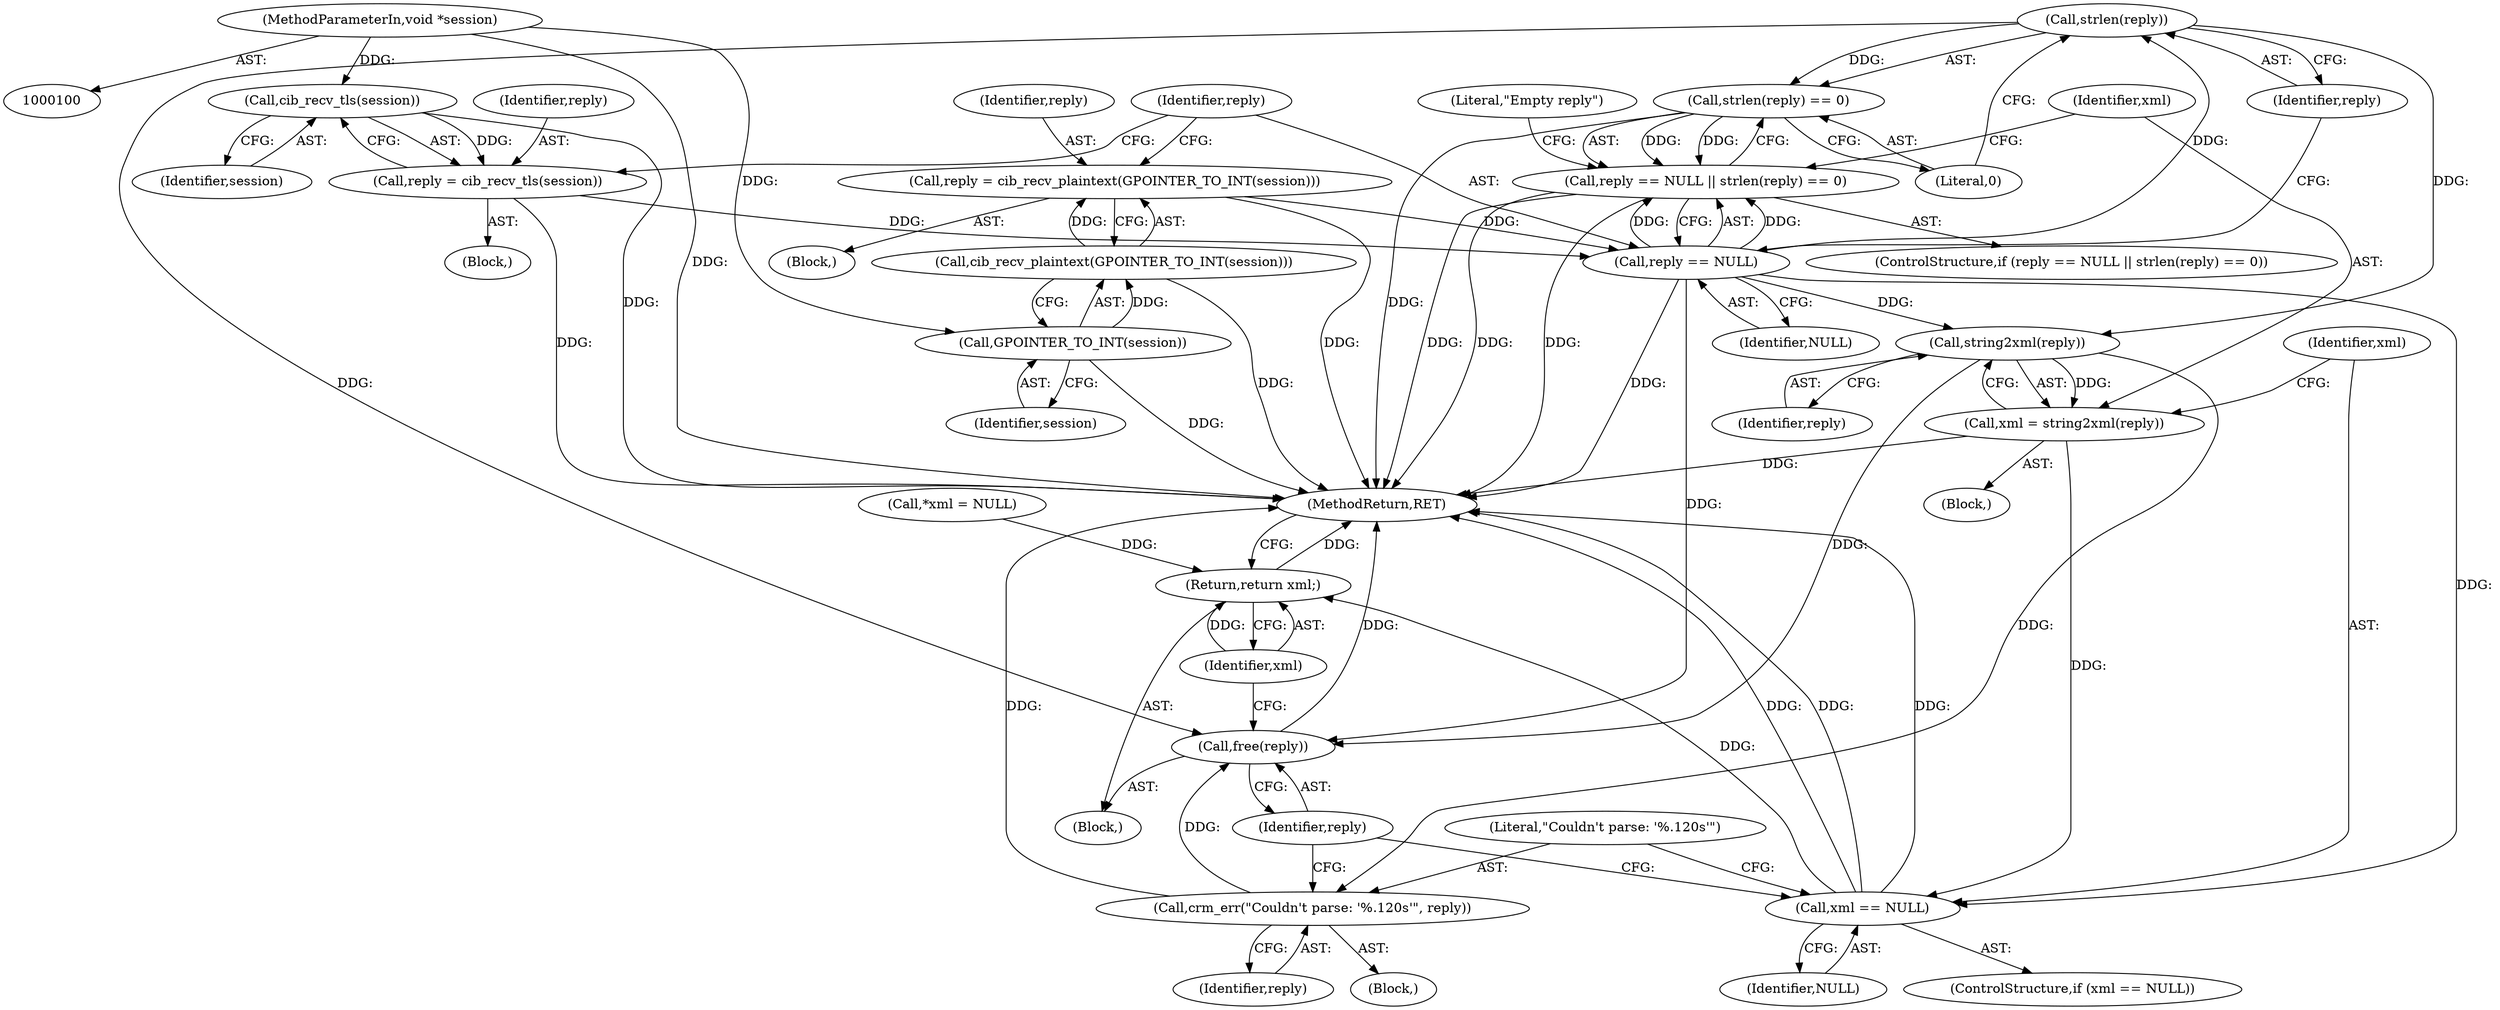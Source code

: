 digraph "1_pacemaker_564f7cc2a51dcd2f28ab12a13394f31be5aa3c93_17@API" {
"1000132" [label="(Call,strlen(reply))"];
"1000128" [label="(Call,reply == NULL)"];
"1000121" [label="(Call,reply = cib_recv_plaintext(GPOINTER_TO_INT(session)))"];
"1000123" [label="(Call,cib_recv_plaintext(GPOINTER_TO_INT(session)))"];
"1000124" [label="(Call,GPOINTER_TO_INT(session))"];
"1000101" [label="(MethodParameterIn,void *session)"];
"1000115" [label="(Call,reply = cib_recv_tls(session))"];
"1000117" [label="(Call,cib_recv_tls(session))"];
"1000131" [label="(Call,strlen(reply) == 0)"];
"1000127" [label="(Call,reply == NULL || strlen(reply) == 0)"];
"1000142" [label="(Call,string2xml(reply))"];
"1000140" [label="(Call,xml = string2xml(reply))"];
"1000145" [label="(Call,xml == NULL)"];
"1000154" [label="(Return,return xml;)"];
"1000149" [label="(Call,crm_err(\"Couldn't parse: '%.120s'\", reply))"];
"1000152" [label="(Call,free(reply))"];
"1000121" [label="(Call,reply = cib_recv_plaintext(GPOINTER_TO_INT(session)))"];
"1000153" [label="(Identifier,reply)"];
"1000126" [label="(ControlStructure,if (reply == NULL || strlen(reply) == 0))"];
"1000151" [label="(Identifier,reply)"];
"1000124" [label="(Call,GPOINTER_TO_INT(session))"];
"1000147" [label="(Identifier,NULL)"];
"1000148" [label="(Block,)"];
"1000114" [label="(Block,)"];
"1000145" [label="(Call,xml == NULL)"];
"1000132" [label="(Call,strlen(reply))"];
"1000130" [label="(Identifier,NULL)"];
"1000146" [label="(Identifier,xml)"];
"1000115" [label="(Call,reply = cib_recv_tls(session))"];
"1000140" [label="(Call,xml = string2xml(reply))"];
"1000103" [label="(Block,)"];
"1000122" [label="(Identifier,reply)"];
"1000129" [label="(Identifier,reply)"];
"1000116" [label="(Identifier,reply)"];
"1000131" [label="(Call,strlen(reply) == 0)"];
"1000101" [label="(MethodParameterIn,void *session)"];
"1000137" [label="(Literal,\"Empty reply\")"];
"1000118" [label="(Identifier,session)"];
"1000150" [label="(Literal,\"Couldn't parse: '%.120s'\")"];
"1000156" [label="(MethodReturn,RET)"];
"1000133" [label="(Identifier,reply)"];
"1000149" [label="(Call,crm_err(\"Couldn't parse: '%.120s'\", reply))"];
"1000144" [label="(ControlStructure,if (xml == NULL))"];
"1000120" [label="(Block,)"];
"1000142" [label="(Call,string2xml(reply))"];
"1000139" [label="(Block,)"];
"1000117" [label="(Call,cib_recv_tls(session))"];
"1000127" [label="(Call,reply == NULL || strlen(reply) == 0)"];
"1000109" [label="(Call,*xml = NULL)"];
"1000154" [label="(Return,return xml;)"];
"1000155" [label="(Identifier,xml)"];
"1000123" [label="(Call,cib_recv_plaintext(GPOINTER_TO_INT(session)))"];
"1000152" [label="(Call,free(reply))"];
"1000141" [label="(Identifier,xml)"];
"1000143" [label="(Identifier,reply)"];
"1000125" [label="(Identifier,session)"];
"1000128" [label="(Call,reply == NULL)"];
"1000134" [label="(Literal,0)"];
"1000132" -> "1000131"  [label="AST: "];
"1000132" -> "1000133"  [label="CFG: "];
"1000133" -> "1000132"  [label="AST: "];
"1000134" -> "1000132"  [label="CFG: "];
"1000132" -> "1000131"  [label="DDG: "];
"1000128" -> "1000132"  [label="DDG: "];
"1000132" -> "1000142"  [label="DDG: "];
"1000132" -> "1000152"  [label="DDG: "];
"1000128" -> "1000127"  [label="AST: "];
"1000128" -> "1000130"  [label="CFG: "];
"1000129" -> "1000128"  [label="AST: "];
"1000130" -> "1000128"  [label="AST: "];
"1000133" -> "1000128"  [label="CFG: "];
"1000127" -> "1000128"  [label="CFG: "];
"1000128" -> "1000156"  [label="DDG: "];
"1000128" -> "1000127"  [label="DDG: "];
"1000128" -> "1000127"  [label="DDG: "];
"1000121" -> "1000128"  [label="DDG: "];
"1000115" -> "1000128"  [label="DDG: "];
"1000128" -> "1000142"  [label="DDG: "];
"1000128" -> "1000145"  [label="DDG: "];
"1000128" -> "1000152"  [label="DDG: "];
"1000121" -> "1000120"  [label="AST: "];
"1000121" -> "1000123"  [label="CFG: "];
"1000122" -> "1000121"  [label="AST: "];
"1000123" -> "1000121"  [label="AST: "];
"1000129" -> "1000121"  [label="CFG: "];
"1000121" -> "1000156"  [label="DDG: "];
"1000123" -> "1000121"  [label="DDG: "];
"1000123" -> "1000124"  [label="CFG: "];
"1000124" -> "1000123"  [label="AST: "];
"1000123" -> "1000156"  [label="DDG: "];
"1000124" -> "1000123"  [label="DDG: "];
"1000124" -> "1000125"  [label="CFG: "];
"1000125" -> "1000124"  [label="AST: "];
"1000124" -> "1000156"  [label="DDG: "];
"1000101" -> "1000124"  [label="DDG: "];
"1000101" -> "1000100"  [label="AST: "];
"1000101" -> "1000156"  [label="DDG: "];
"1000101" -> "1000117"  [label="DDG: "];
"1000115" -> "1000114"  [label="AST: "];
"1000115" -> "1000117"  [label="CFG: "];
"1000116" -> "1000115"  [label="AST: "];
"1000117" -> "1000115"  [label="AST: "];
"1000129" -> "1000115"  [label="CFG: "];
"1000115" -> "1000156"  [label="DDG: "];
"1000117" -> "1000115"  [label="DDG: "];
"1000117" -> "1000118"  [label="CFG: "];
"1000118" -> "1000117"  [label="AST: "];
"1000117" -> "1000156"  [label="DDG: "];
"1000131" -> "1000127"  [label="AST: "];
"1000131" -> "1000134"  [label="CFG: "];
"1000134" -> "1000131"  [label="AST: "];
"1000127" -> "1000131"  [label="CFG: "];
"1000131" -> "1000156"  [label="DDG: "];
"1000131" -> "1000127"  [label="DDG: "];
"1000131" -> "1000127"  [label="DDG: "];
"1000127" -> "1000126"  [label="AST: "];
"1000137" -> "1000127"  [label="CFG: "];
"1000141" -> "1000127"  [label="CFG: "];
"1000127" -> "1000156"  [label="DDG: "];
"1000127" -> "1000156"  [label="DDG: "];
"1000127" -> "1000156"  [label="DDG: "];
"1000142" -> "1000140"  [label="AST: "];
"1000142" -> "1000143"  [label="CFG: "];
"1000143" -> "1000142"  [label="AST: "];
"1000140" -> "1000142"  [label="CFG: "];
"1000142" -> "1000140"  [label="DDG: "];
"1000142" -> "1000149"  [label="DDG: "];
"1000142" -> "1000152"  [label="DDG: "];
"1000140" -> "1000139"  [label="AST: "];
"1000141" -> "1000140"  [label="AST: "];
"1000146" -> "1000140"  [label="CFG: "];
"1000140" -> "1000156"  [label="DDG: "];
"1000140" -> "1000145"  [label="DDG: "];
"1000145" -> "1000144"  [label="AST: "];
"1000145" -> "1000147"  [label="CFG: "];
"1000146" -> "1000145"  [label="AST: "];
"1000147" -> "1000145"  [label="AST: "];
"1000150" -> "1000145"  [label="CFG: "];
"1000153" -> "1000145"  [label="CFG: "];
"1000145" -> "1000156"  [label="DDG: "];
"1000145" -> "1000156"  [label="DDG: "];
"1000145" -> "1000156"  [label="DDG: "];
"1000145" -> "1000154"  [label="DDG: "];
"1000154" -> "1000103"  [label="AST: "];
"1000154" -> "1000155"  [label="CFG: "];
"1000155" -> "1000154"  [label="AST: "];
"1000156" -> "1000154"  [label="CFG: "];
"1000154" -> "1000156"  [label="DDG: "];
"1000155" -> "1000154"  [label="DDG: "];
"1000109" -> "1000154"  [label="DDG: "];
"1000149" -> "1000148"  [label="AST: "];
"1000149" -> "1000151"  [label="CFG: "];
"1000150" -> "1000149"  [label="AST: "];
"1000151" -> "1000149"  [label="AST: "];
"1000153" -> "1000149"  [label="CFG: "];
"1000149" -> "1000156"  [label="DDG: "];
"1000149" -> "1000152"  [label="DDG: "];
"1000152" -> "1000103"  [label="AST: "];
"1000152" -> "1000153"  [label="CFG: "];
"1000153" -> "1000152"  [label="AST: "];
"1000155" -> "1000152"  [label="CFG: "];
"1000152" -> "1000156"  [label="DDG: "];
}
